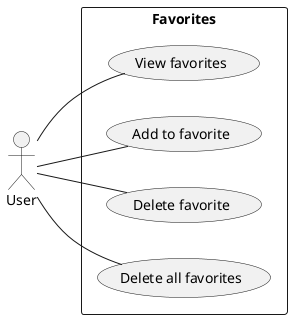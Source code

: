@startuml favorites
left to right direction
actor User
    rectangle "Favorites" {
        User -- (View favorites)    
        User -- (Add to favorite)
        User -- (Delete favorite)
        User -- (Delete all favorites)        
    }
@enduml